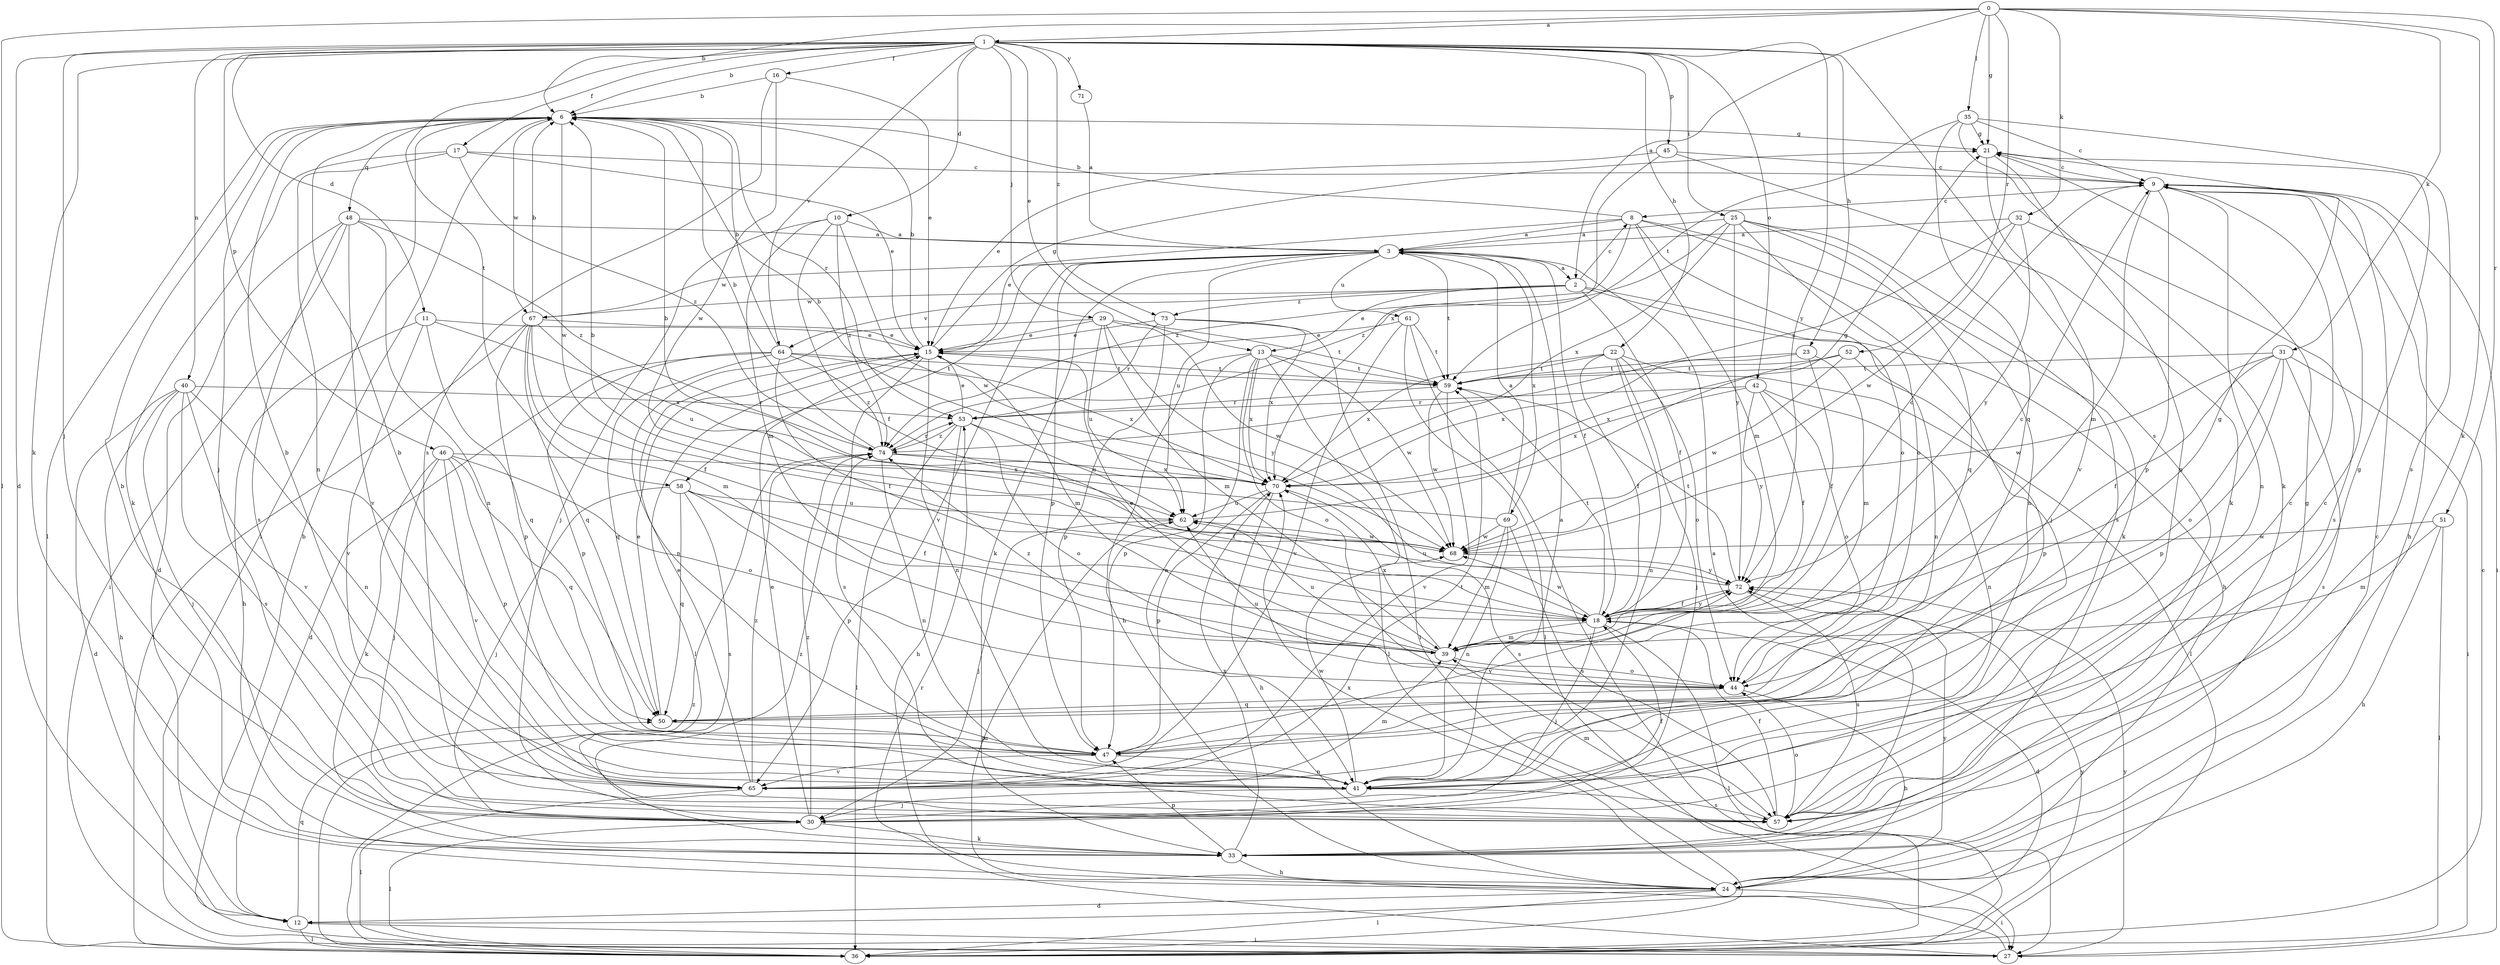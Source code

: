 strict digraph  {
0;
1;
2;
3;
6;
8;
9;
10;
11;
12;
13;
15;
16;
17;
18;
21;
22;
23;
24;
25;
27;
29;
30;
31;
32;
33;
35;
36;
39;
40;
41;
42;
44;
45;
46;
47;
48;
50;
51;
52;
53;
57;
58;
59;
61;
62;
64;
65;
67;
68;
69;
70;
71;
72;
73;
74;
0 -> 1  [label=a];
0 -> 2  [label=a];
0 -> 6  [label=b];
0 -> 21  [label=g];
0 -> 31  [label=k];
0 -> 32  [label=k];
0 -> 33  [label=k];
0 -> 35  [label=l];
0 -> 36  [label=l];
0 -> 51  [label=r];
0 -> 52  [label=r];
1 -> 6  [label=b];
1 -> 10  [label=d];
1 -> 11  [label=d];
1 -> 12  [label=d];
1 -> 13  [label=e];
1 -> 16  [label=f];
1 -> 17  [label=f];
1 -> 22  [label=h];
1 -> 23  [label=h];
1 -> 25  [label=i];
1 -> 29  [label=j];
1 -> 30  [label=j];
1 -> 33  [label=k];
1 -> 40  [label=n];
1 -> 42  [label=o];
1 -> 45  [label=p];
1 -> 46  [label=p];
1 -> 57  [label=s];
1 -> 58  [label=t];
1 -> 64  [label=v];
1 -> 71  [label=y];
1 -> 72  [label=y];
1 -> 73  [label=z];
2 -> 8  [label=c];
2 -> 13  [label=e];
2 -> 18  [label=f];
2 -> 24  [label=h];
2 -> 41  [label=n];
2 -> 64  [label=v];
2 -> 67  [label=w];
2 -> 73  [label=z];
3 -> 2  [label=a];
3 -> 18  [label=f];
3 -> 33  [label=k];
3 -> 47  [label=p];
3 -> 58  [label=t];
3 -> 59  [label=t];
3 -> 61  [label=u];
3 -> 62  [label=u];
3 -> 65  [label=v];
3 -> 67  [label=w];
3 -> 69  [label=x];
6 -> 21  [label=g];
6 -> 27  [label=i];
6 -> 30  [label=j];
6 -> 36  [label=l];
6 -> 48  [label=q];
6 -> 53  [label=r];
6 -> 67  [label=w];
6 -> 68  [label=w];
8 -> 3  [label=a];
8 -> 6  [label=b];
8 -> 15  [label=e];
8 -> 30  [label=j];
8 -> 33  [label=k];
8 -> 39  [label=m];
8 -> 44  [label=o];
8 -> 74  [label=z];
9 -> 8  [label=c];
9 -> 24  [label=h];
9 -> 27  [label=i];
9 -> 39  [label=m];
9 -> 41  [label=n];
9 -> 47  [label=p];
10 -> 3  [label=a];
10 -> 18  [label=f];
10 -> 30  [label=j];
10 -> 39  [label=m];
10 -> 68  [label=w];
10 -> 74  [label=z];
11 -> 15  [label=e];
11 -> 24  [label=h];
11 -> 50  [label=q];
11 -> 65  [label=v];
11 -> 70  [label=x];
12 -> 27  [label=i];
12 -> 36  [label=l];
12 -> 50  [label=q];
13 -> 24  [label=h];
13 -> 36  [label=l];
13 -> 41  [label=n];
13 -> 44  [label=o];
13 -> 47  [label=p];
13 -> 59  [label=t];
13 -> 68  [label=w];
13 -> 70  [label=x];
15 -> 6  [label=b];
15 -> 21  [label=g];
15 -> 36  [label=l];
15 -> 39  [label=m];
15 -> 41  [label=n];
15 -> 57  [label=s];
15 -> 59  [label=t];
16 -> 6  [label=b];
16 -> 15  [label=e];
16 -> 57  [label=s];
16 -> 68  [label=w];
17 -> 9  [label=c];
17 -> 15  [label=e];
17 -> 33  [label=k];
17 -> 41  [label=n];
17 -> 74  [label=z];
18 -> 9  [label=c];
18 -> 12  [label=d];
18 -> 30  [label=j];
18 -> 36  [label=l];
18 -> 39  [label=m];
18 -> 59  [label=t];
18 -> 68  [label=w];
18 -> 72  [label=y];
21 -> 9  [label=c];
21 -> 41  [label=n];
21 -> 65  [label=v];
22 -> 18  [label=f];
22 -> 30  [label=j];
22 -> 36  [label=l];
22 -> 41  [label=n];
22 -> 44  [label=o];
22 -> 59  [label=t];
22 -> 70  [label=x];
23 -> 18  [label=f];
23 -> 39  [label=m];
23 -> 59  [label=t];
23 -> 70  [label=x];
24 -> 9  [label=c];
24 -> 12  [label=d];
24 -> 27  [label=i];
24 -> 36  [label=l];
24 -> 70  [label=x];
24 -> 72  [label=y];
25 -> 3  [label=a];
25 -> 41  [label=n];
25 -> 44  [label=o];
25 -> 50  [label=q];
25 -> 57  [label=s];
25 -> 70  [label=x];
25 -> 72  [label=y];
25 -> 74  [label=z];
27 -> 6  [label=b];
27 -> 53  [label=r];
27 -> 62  [label=u];
27 -> 72  [label=y];
29 -> 15  [label=e];
29 -> 39  [label=m];
29 -> 41  [label=n];
29 -> 59  [label=t];
29 -> 62  [label=u];
29 -> 68  [label=w];
29 -> 72  [label=y];
30 -> 9  [label=c];
30 -> 15  [label=e];
30 -> 18  [label=f];
30 -> 33  [label=k];
30 -> 36  [label=l];
30 -> 74  [label=z];
31 -> 18  [label=f];
31 -> 27  [label=i];
31 -> 44  [label=o];
31 -> 47  [label=p];
31 -> 57  [label=s];
31 -> 59  [label=t];
31 -> 68  [label=w];
32 -> 3  [label=a];
32 -> 57  [label=s];
32 -> 68  [label=w];
32 -> 72  [label=y];
32 -> 74  [label=z];
33 -> 3  [label=a];
33 -> 6  [label=b];
33 -> 21  [label=g];
33 -> 24  [label=h];
33 -> 47  [label=p];
33 -> 70  [label=x];
33 -> 74  [label=z];
35 -> 9  [label=c];
35 -> 21  [label=g];
35 -> 33  [label=k];
35 -> 50  [label=q];
35 -> 57  [label=s];
35 -> 59  [label=t];
36 -> 9  [label=c];
36 -> 72  [label=y];
36 -> 74  [label=z];
39 -> 9  [label=c];
39 -> 15  [label=e];
39 -> 44  [label=o];
39 -> 62  [label=u];
39 -> 70  [label=x];
39 -> 74  [label=z];
40 -> 12  [label=d];
40 -> 24  [label=h];
40 -> 30  [label=j];
40 -> 41  [label=n];
40 -> 53  [label=r];
40 -> 57  [label=s];
40 -> 65  [label=v];
41 -> 3  [label=a];
41 -> 6  [label=b];
41 -> 21  [label=g];
41 -> 30  [label=j];
41 -> 57  [label=s];
41 -> 68  [label=w];
42 -> 18  [label=f];
42 -> 41  [label=n];
42 -> 44  [label=o];
42 -> 53  [label=r];
42 -> 70  [label=x];
42 -> 72  [label=y];
44 -> 21  [label=g];
44 -> 24  [label=h];
44 -> 50  [label=q];
44 -> 62  [label=u];
45 -> 9  [label=c];
45 -> 15  [label=e];
45 -> 33  [label=k];
45 -> 70  [label=x];
46 -> 30  [label=j];
46 -> 33  [label=k];
46 -> 44  [label=o];
46 -> 47  [label=p];
46 -> 50  [label=q];
46 -> 65  [label=v];
46 -> 70  [label=x];
47 -> 41  [label=n];
47 -> 65  [label=v];
47 -> 72  [label=y];
48 -> 3  [label=a];
48 -> 12  [label=d];
48 -> 27  [label=i];
48 -> 41  [label=n];
48 -> 57  [label=s];
48 -> 65  [label=v];
48 -> 74  [label=z];
50 -> 15  [label=e];
50 -> 47  [label=p];
51 -> 24  [label=h];
51 -> 36  [label=l];
51 -> 39  [label=m];
51 -> 68  [label=w];
52 -> 47  [label=p];
52 -> 59  [label=t];
52 -> 68  [label=w];
52 -> 70  [label=x];
53 -> 15  [label=e];
53 -> 24  [label=h];
53 -> 36  [label=l];
53 -> 44  [label=o];
53 -> 62  [label=u];
53 -> 74  [label=z];
57 -> 9  [label=c];
57 -> 18  [label=f];
57 -> 39  [label=m];
57 -> 44  [label=o];
58 -> 18  [label=f];
58 -> 30  [label=j];
58 -> 47  [label=p];
58 -> 50  [label=q];
58 -> 57  [label=s];
58 -> 62  [label=u];
59 -> 53  [label=r];
59 -> 65  [label=v];
59 -> 68  [label=w];
61 -> 15  [label=e];
61 -> 27  [label=i];
61 -> 36  [label=l];
61 -> 59  [label=t];
61 -> 65  [label=v];
62 -> 21  [label=g];
62 -> 30  [label=j];
62 -> 68  [label=w];
64 -> 6  [label=b];
64 -> 12  [label=d];
64 -> 18  [label=f];
64 -> 47  [label=p];
64 -> 50  [label=q];
64 -> 59  [label=t];
64 -> 70  [label=x];
64 -> 74  [label=z];
65 -> 6  [label=b];
65 -> 15  [label=e];
65 -> 36  [label=l];
65 -> 39  [label=m];
65 -> 59  [label=t];
65 -> 74  [label=z];
67 -> 6  [label=b];
67 -> 15  [label=e];
67 -> 18  [label=f];
67 -> 36  [label=l];
67 -> 39  [label=m];
67 -> 47  [label=p];
67 -> 50  [label=q];
67 -> 62  [label=u];
68 -> 6  [label=b];
68 -> 72  [label=y];
69 -> 3  [label=a];
69 -> 6  [label=b];
69 -> 39  [label=m];
69 -> 41  [label=n];
69 -> 57  [label=s];
69 -> 68  [label=w];
70 -> 6  [label=b];
70 -> 24  [label=h];
70 -> 47  [label=p];
70 -> 57  [label=s];
70 -> 62  [label=u];
71 -> 3  [label=a];
72 -> 18  [label=f];
72 -> 57  [label=s];
72 -> 59  [label=t];
72 -> 62  [label=u];
73 -> 15  [label=e];
73 -> 27  [label=i];
73 -> 47  [label=p];
73 -> 53  [label=r];
73 -> 70  [label=x];
74 -> 6  [label=b];
74 -> 18  [label=f];
74 -> 41  [label=n];
74 -> 53  [label=r];
74 -> 70  [label=x];
}

